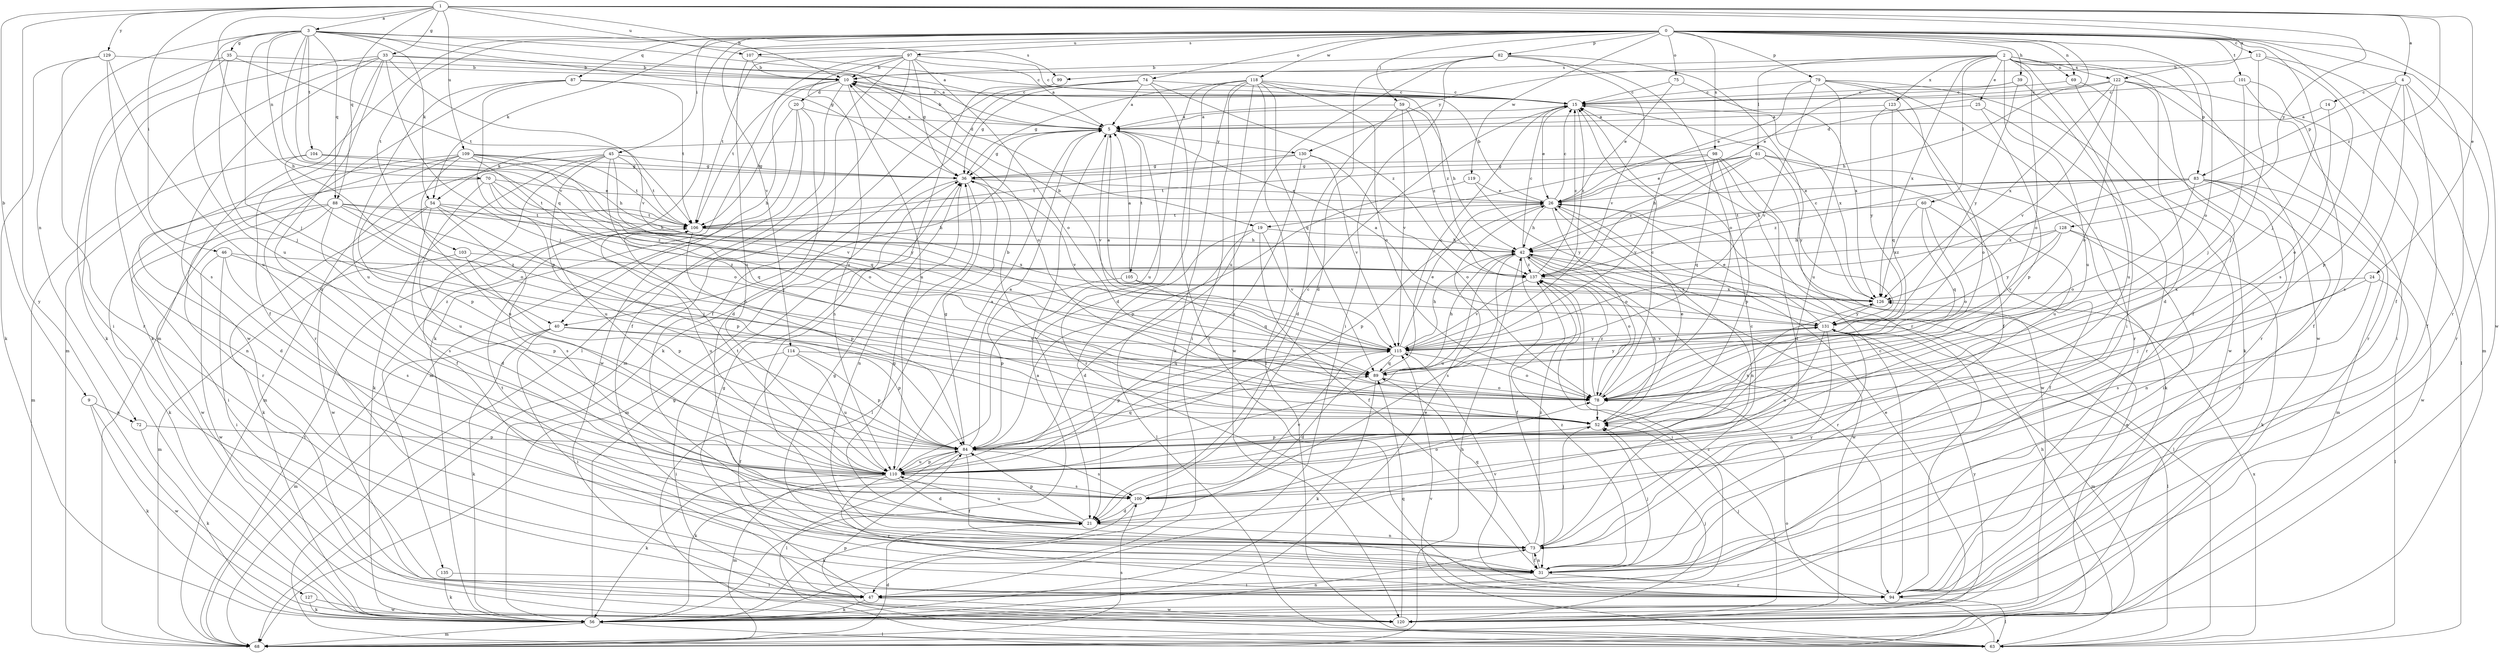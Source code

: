 strict digraph  {
0;
1;
2;
3;
4;
5;
9;
10;
12;
14;
15;
19;
20;
21;
24;
25;
26;
31;
33;
35;
36;
39;
40;
42;
45;
46;
47;
52;
54;
56;
59;
60;
61;
63;
68;
69;
70;
72;
73;
74;
75;
78;
79;
82;
83;
84;
87;
88;
89;
94;
97;
98;
99;
100;
101;
103;
104;
105;
106;
107;
109;
110;
114;
115;
118;
119;
120;
122;
123;
126;
127;
128;
129;
130;
131;
135;
137;
0 -> 12  [label=c];
0 -> 19  [label=d];
0 -> 31  [label=f];
0 -> 39  [label=h];
0 -> 45  [label=i];
0 -> 52  [label=j];
0 -> 54  [label=k];
0 -> 59  [label=l];
0 -> 68  [label=m];
0 -> 69  [label=n];
0 -> 74  [label=o];
0 -> 75  [label=o];
0 -> 78  [label=o];
0 -> 79  [label=p];
0 -> 82  [label=p];
0 -> 87  [label=q];
0 -> 94  [label=r];
0 -> 97  [label=s];
0 -> 98  [label=s];
0 -> 101  [label=t];
0 -> 103  [label=t];
0 -> 107  [label=u];
0 -> 114  [label=v];
0 -> 118  [label=w];
0 -> 119  [label=w];
0 -> 120  [label=w];
0 -> 135  [label=z];
1 -> 3  [label=a];
1 -> 4  [label=a];
1 -> 9  [label=b];
1 -> 10  [label=b];
1 -> 24  [label=e];
1 -> 33  [label=g];
1 -> 40  [label=h];
1 -> 46  [label=i];
1 -> 88  [label=q];
1 -> 107  [label=u];
1 -> 109  [label=u];
1 -> 122  [label=x];
1 -> 127  [label=y];
1 -> 128  [label=y];
1 -> 129  [label=y];
1 -> 137  [label=z];
2 -> 25  [label=e];
2 -> 31  [label=f];
2 -> 47  [label=i];
2 -> 60  [label=l];
2 -> 61  [label=l];
2 -> 69  [label=n];
2 -> 78  [label=o];
2 -> 83  [label=p];
2 -> 99  [label=s];
2 -> 110  [label=u];
2 -> 120  [label=w];
2 -> 122  [label=x];
2 -> 123  [label=x];
2 -> 126  [label=x];
2 -> 130  [label=y];
3 -> 5  [label=a];
3 -> 19  [label=d];
3 -> 35  [label=g];
3 -> 36  [label=g];
3 -> 52  [label=j];
3 -> 54  [label=k];
3 -> 70  [label=n];
3 -> 72  [label=n];
3 -> 88  [label=q];
3 -> 89  [label=q];
3 -> 99  [label=s];
3 -> 104  [label=t];
3 -> 110  [label=u];
3 -> 115  [label=v];
4 -> 14  [label=c];
4 -> 31  [label=f];
4 -> 83  [label=p];
4 -> 84  [label=p];
4 -> 94  [label=r];
4 -> 100  [label=s];
5 -> 10  [label=b];
5 -> 36  [label=g];
5 -> 40  [label=h];
5 -> 54  [label=k];
5 -> 94  [label=r];
5 -> 105  [label=t];
5 -> 115  [label=v];
5 -> 130  [label=y];
9 -> 56  [label=k];
9 -> 72  [label=n];
9 -> 120  [label=w];
10 -> 15  [label=c];
10 -> 20  [label=d];
10 -> 31  [label=f];
10 -> 40  [label=h];
10 -> 78  [label=o];
10 -> 106  [label=t];
10 -> 110  [label=u];
12 -> 10  [label=b];
12 -> 52  [label=j];
12 -> 68  [label=m];
12 -> 100  [label=s];
14 -> 5  [label=a];
14 -> 78  [label=o];
15 -> 5  [label=a];
15 -> 26  [label=e];
15 -> 126  [label=x];
15 -> 137  [label=z];
19 -> 21  [label=d];
19 -> 31  [label=f];
19 -> 42  [label=h];
19 -> 63  [label=l];
19 -> 115  [label=v];
20 -> 5  [label=a];
20 -> 21  [label=d];
20 -> 68  [label=m];
20 -> 106  [label=t];
20 -> 120  [label=w];
21 -> 73  [label=n];
21 -> 84  [label=p];
21 -> 110  [label=u];
24 -> 52  [label=j];
24 -> 63  [label=l];
24 -> 100  [label=s];
24 -> 126  [label=x];
25 -> 5  [label=a];
25 -> 84  [label=p];
25 -> 94  [label=r];
26 -> 10  [label=b];
26 -> 15  [label=c];
26 -> 42  [label=h];
26 -> 73  [label=n];
26 -> 78  [label=o];
26 -> 84  [label=p];
26 -> 106  [label=t];
31 -> 36  [label=g];
31 -> 47  [label=i];
31 -> 52  [label=j];
31 -> 73  [label=n];
31 -> 94  [label=r];
31 -> 137  [label=z];
33 -> 5  [label=a];
33 -> 10  [label=b];
33 -> 21  [label=d];
33 -> 31  [label=f];
33 -> 52  [label=j];
33 -> 56  [label=k];
33 -> 68  [label=m];
33 -> 115  [label=v];
33 -> 120  [label=w];
35 -> 10  [label=b];
35 -> 47  [label=i];
35 -> 52  [label=j];
35 -> 56  [label=k];
35 -> 106  [label=t];
36 -> 26  [label=e];
36 -> 63  [label=l];
36 -> 68  [label=m];
36 -> 73  [label=n];
36 -> 115  [label=v];
39 -> 15  [label=c];
39 -> 26  [label=e];
39 -> 110  [label=u];
39 -> 131  [label=y];
40 -> 47  [label=i];
40 -> 56  [label=k];
40 -> 68  [label=m];
40 -> 84  [label=p];
40 -> 115  [label=v];
42 -> 15  [label=c];
42 -> 31  [label=f];
42 -> 63  [label=l];
42 -> 78  [label=o];
42 -> 94  [label=r];
42 -> 100  [label=s];
42 -> 110  [label=u];
42 -> 120  [label=w];
42 -> 137  [label=z];
45 -> 31  [label=f];
45 -> 36  [label=g];
45 -> 52  [label=j];
45 -> 56  [label=k];
45 -> 68  [label=m];
45 -> 78  [label=o];
45 -> 106  [label=t];
45 -> 110  [label=u];
46 -> 47  [label=i];
46 -> 84  [label=p];
46 -> 100  [label=s];
46 -> 120  [label=w];
46 -> 137  [label=z];
47 -> 36  [label=g];
47 -> 56  [label=k];
47 -> 120  [label=w];
52 -> 10  [label=b];
52 -> 26  [label=e];
52 -> 42  [label=h];
52 -> 84  [label=p];
54 -> 21  [label=d];
54 -> 56  [label=k];
54 -> 84  [label=p];
54 -> 100  [label=s];
54 -> 106  [label=t];
54 -> 120  [label=w];
54 -> 137  [label=z];
56 -> 5  [label=a];
56 -> 26  [label=e];
56 -> 36  [label=g];
56 -> 63  [label=l];
56 -> 68  [label=m];
56 -> 73  [label=n];
56 -> 131  [label=y];
59 -> 5  [label=a];
59 -> 21  [label=d];
59 -> 42  [label=h];
59 -> 115  [label=v];
59 -> 137  [label=z];
60 -> 31  [label=f];
60 -> 78  [label=o];
60 -> 89  [label=q];
60 -> 106  [label=t];
60 -> 126  [label=x];
61 -> 26  [label=e];
61 -> 36  [label=g];
61 -> 42  [label=h];
61 -> 56  [label=k];
61 -> 106  [label=t];
61 -> 110  [label=u];
61 -> 131  [label=y];
61 -> 137  [label=z];
63 -> 42  [label=h];
63 -> 78  [label=o];
63 -> 84  [label=p];
63 -> 115  [label=v];
63 -> 126  [label=x];
68 -> 21  [label=d];
68 -> 26  [label=e];
68 -> 42  [label=h];
68 -> 100  [label=s];
68 -> 106  [label=t];
69 -> 15  [label=c];
69 -> 56  [label=k];
69 -> 94  [label=r];
70 -> 21  [label=d];
70 -> 26  [label=e];
70 -> 89  [label=q];
70 -> 106  [label=t];
70 -> 110  [label=u];
70 -> 131  [label=y];
72 -> 56  [label=k];
72 -> 84  [label=p];
73 -> 15  [label=c];
73 -> 31  [label=f];
73 -> 36  [label=g];
73 -> 52  [label=j];
73 -> 89  [label=q];
73 -> 106  [label=t];
73 -> 131  [label=y];
73 -> 137  [label=z];
74 -> 5  [label=a];
74 -> 15  [label=c];
74 -> 36  [label=g];
74 -> 56  [label=k];
74 -> 68  [label=m];
74 -> 94  [label=r];
74 -> 137  [label=z];
75 -> 15  [label=c];
75 -> 26  [label=e];
75 -> 126  [label=x];
78 -> 15  [label=c];
78 -> 52  [label=j];
78 -> 137  [label=z];
79 -> 15  [label=c];
79 -> 26  [label=e];
79 -> 31  [label=f];
79 -> 94  [label=r];
79 -> 110  [label=u];
79 -> 115  [label=v];
79 -> 120  [label=w];
82 -> 10  [label=b];
82 -> 21  [label=d];
82 -> 47  [label=i];
82 -> 78  [label=o];
82 -> 94  [label=r];
82 -> 110  [label=u];
82 -> 115  [label=v];
83 -> 26  [label=e];
83 -> 42  [label=h];
83 -> 47  [label=i];
83 -> 68  [label=m];
83 -> 78  [label=o];
83 -> 94  [label=r];
83 -> 120  [label=w];
83 -> 126  [label=x];
83 -> 137  [label=z];
84 -> 5  [label=a];
84 -> 31  [label=f];
84 -> 36  [label=g];
84 -> 56  [label=k];
84 -> 63  [label=l];
84 -> 89  [label=q];
84 -> 100  [label=s];
84 -> 110  [label=u];
84 -> 126  [label=x];
87 -> 15  [label=c];
87 -> 84  [label=p];
87 -> 94  [label=r];
87 -> 106  [label=t];
87 -> 110  [label=u];
88 -> 42  [label=h];
88 -> 47  [label=i];
88 -> 52  [label=j];
88 -> 56  [label=k];
88 -> 78  [label=o];
88 -> 100  [label=s];
88 -> 106  [label=t];
88 -> 120  [label=w];
89 -> 15  [label=c];
89 -> 42  [label=h];
89 -> 56  [label=k];
89 -> 78  [label=o];
89 -> 131  [label=y];
94 -> 15  [label=c];
94 -> 52  [label=j];
94 -> 63  [label=l];
94 -> 115  [label=v];
97 -> 5  [label=a];
97 -> 10  [label=b];
97 -> 15  [label=c];
97 -> 31  [label=f];
97 -> 36  [label=g];
97 -> 56  [label=k];
97 -> 63  [label=l];
97 -> 78  [label=o];
97 -> 106  [label=t];
97 -> 110  [label=u];
98 -> 21  [label=d];
98 -> 36  [label=g];
98 -> 84  [label=p];
98 -> 89  [label=q];
98 -> 115  [label=v];
98 -> 120  [label=w];
99 -> 73  [label=n];
100 -> 21  [label=d];
100 -> 56  [label=k];
100 -> 78  [label=o];
100 -> 115  [label=v];
101 -> 15  [label=c];
101 -> 31  [label=f];
101 -> 47  [label=i];
101 -> 52  [label=j];
103 -> 68  [label=m];
103 -> 84  [label=p];
103 -> 137  [label=z];
104 -> 36  [label=g];
104 -> 42  [label=h];
104 -> 68  [label=m];
104 -> 78  [label=o];
105 -> 5  [label=a];
105 -> 84  [label=p];
105 -> 89  [label=q];
105 -> 126  [label=x];
106 -> 42  [label=h];
106 -> 84  [label=p];
106 -> 110  [label=u];
106 -> 126  [label=x];
107 -> 10  [label=b];
107 -> 15  [label=c];
107 -> 110  [label=u];
109 -> 36  [label=g];
109 -> 73  [label=n];
109 -> 78  [label=o];
109 -> 84  [label=p];
109 -> 89  [label=q];
109 -> 94  [label=r];
109 -> 106  [label=t];
109 -> 110  [label=u];
109 -> 115  [label=v];
110 -> 5  [label=a];
110 -> 15  [label=c];
110 -> 21  [label=d];
110 -> 56  [label=k];
110 -> 68  [label=m];
110 -> 84  [label=p];
110 -> 94  [label=r];
110 -> 100  [label=s];
110 -> 106  [label=t];
114 -> 31  [label=f];
114 -> 47  [label=i];
114 -> 84  [label=p];
114 -> 89  [label=q];
114 -> 110  [label=u];
115 -> 5  [label=a];
115 -> 21  [label=d];
115 -> 26  [label=e];
115 -> 42  [label=h];
115 -> 78  [label=o];
115 -> 84  [label=p];
115 -> 89  [label=q];
115 -> 131  [label=y];
118 -> 15  [label=c];
118 -> 21  [label=d];
118 -> 36  [label=g];
118 -> 47  [label=i];
118 -> 56  [label=k];
118 -> 63  [label=l];
118 -> 78  [label=o];
118 -> 89  [label=q];
118 -> 110  [label=u];
118 -> 120  [label=w];
118 -> 137  [label=z];
119 -> 26  [label=e];
119 -> 84  [label=p];
119 -> 131  [label=y];
120 -> 26  [label=e];
120 -> 52  [label=j];
120 -> 89  [label=q];
120 -> 137  [label=z];
122 -> 15  [label=c];
122 -> 21  [label=d];
122 -> 42  [label=h];
122 -> 63  [label=l];
122 -> 78  [label=o];
122 -> 94  [label=r];
122 -> 115  [label=v];
122 -> 126  [label=x];
123 -> 5  [label=a];
123 -> 78  [label=o];
123 -> 89  [label=q];
123 -> 131  [label=y];
126 -> 10  [label=b];
126 -> 15  [label=c];
126 -> 131  [label=y];
127 -> 56  [label=k];
127 -> 120  [label=w];
128 -> 42  [label=h];
128 -> 56  [label=k];
128 -> 73  [label=n];
128 -> 115  [label=v];
128 -> 131  [label=y];
128 -> 137  [label=z];
129 -> 10  [label=b];
129 -> 56  [label=k];
129 -> 94  [label=r];
129 -> 100  [label=s];
129 -> 110  [label=u];
130 -> 36  [label=g];
130 -> 78  [label=o];
130 -> 106  [label=t];
130 -> 110  [label=u];
130 -> 115  [label=v];
131 -> 5  [label=a];
131 -> 26  [label=e];
131 -> 63  [label=l];
131 -> 68  [label=m];
131 -> 73  [label=n];
131 -> 110  [label=u];
131 -> 115  [label=v];
135 -> 47  [label=i];
135 -> 56  [label=k];
137 -> 15  [label=c];
137 -> 47  [label=i];
137 -> 115  [label=v];
137 -> 126  [label=x];
}
